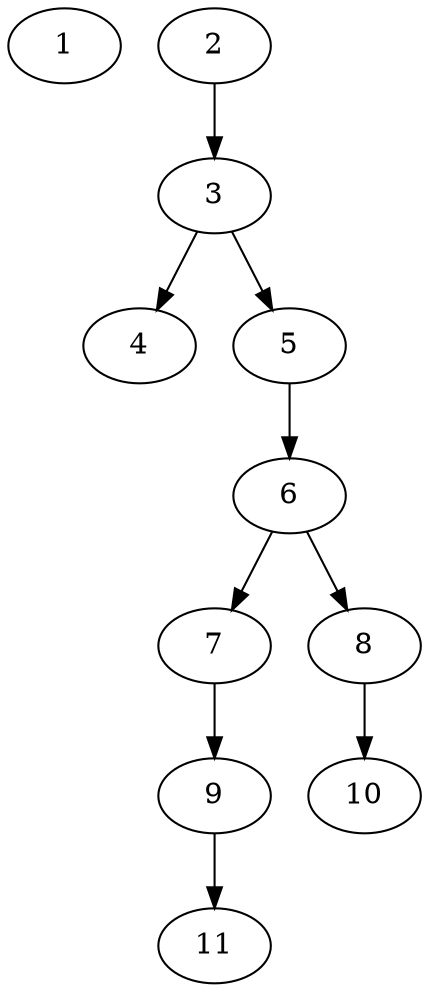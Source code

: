 // DAG (tier=1-easy, mode=data, n=11, ccr=0.333, fat=0.456, density=0.218, regular=0.653, jump=0.014, mindata=1048576, maxdata=8388608)
// DAG automatically generated by daggen at Sun Aug 24 16:33:33 2025
// /home/ermia/Project/Environments/daggen/bin/daggen --dot --ccr 0.333 --fat 0.456 --regular 0.653 --density 0.218 --jump 0.014 --mindata 1048576 --maxdata 8388608 -n 11 
digraph G {
  1 [size="37221946768333304", alpha="0.08", expect_size="18610973384166652"]
  2 [size="32085456158050964", alpha="0.14", expect_size="16042728079025482"]
  2 -> 3 [size ="507618502115328"]
  3 [size="977999416442683264", alpha="0.14", expect_size="488999708221341632"]
  3 -> 4 [size ="508271261646848"]
  3 -> 5 [size ="508271261646848"]
  4 [size="11298976005418760", alpha="0.14", expect_size="5649488002709380"]
  5 [size="4595749563761100", alpha="0.16", expect_size="2297874781880550"]
  5 -> 6 [size ="246336179929088"]
  6 [size="532821578407332544512", alpha="0.12", expect_size="266410789203666272256"]
  6 -> 7 [size ="525788629696512"]
  6 -> 8 [size ="525788629696512"]
  7 [size="658033349285749760", alpha="0.05", expect_size="329016674642874880"]
  7 -> 9 [size ="344887081828352"]
  8 [size="125784033534639341568", alpha="0.17", expect_size="62892016767319670784"]
  8 -> 10 [size ="200835430612992"]
  9 [size="466231674390545152", alpha="0.17", expect_size="233115837195272576"]
  9 -> 11 [size ="468844132958208"]
  10 [size="20691420745337667584", alpha="0.03", expect_size="10345710372668833792"]
  11 [size="21937706743570392", alpha="0.14", expect_size="10968853371785196"]
}